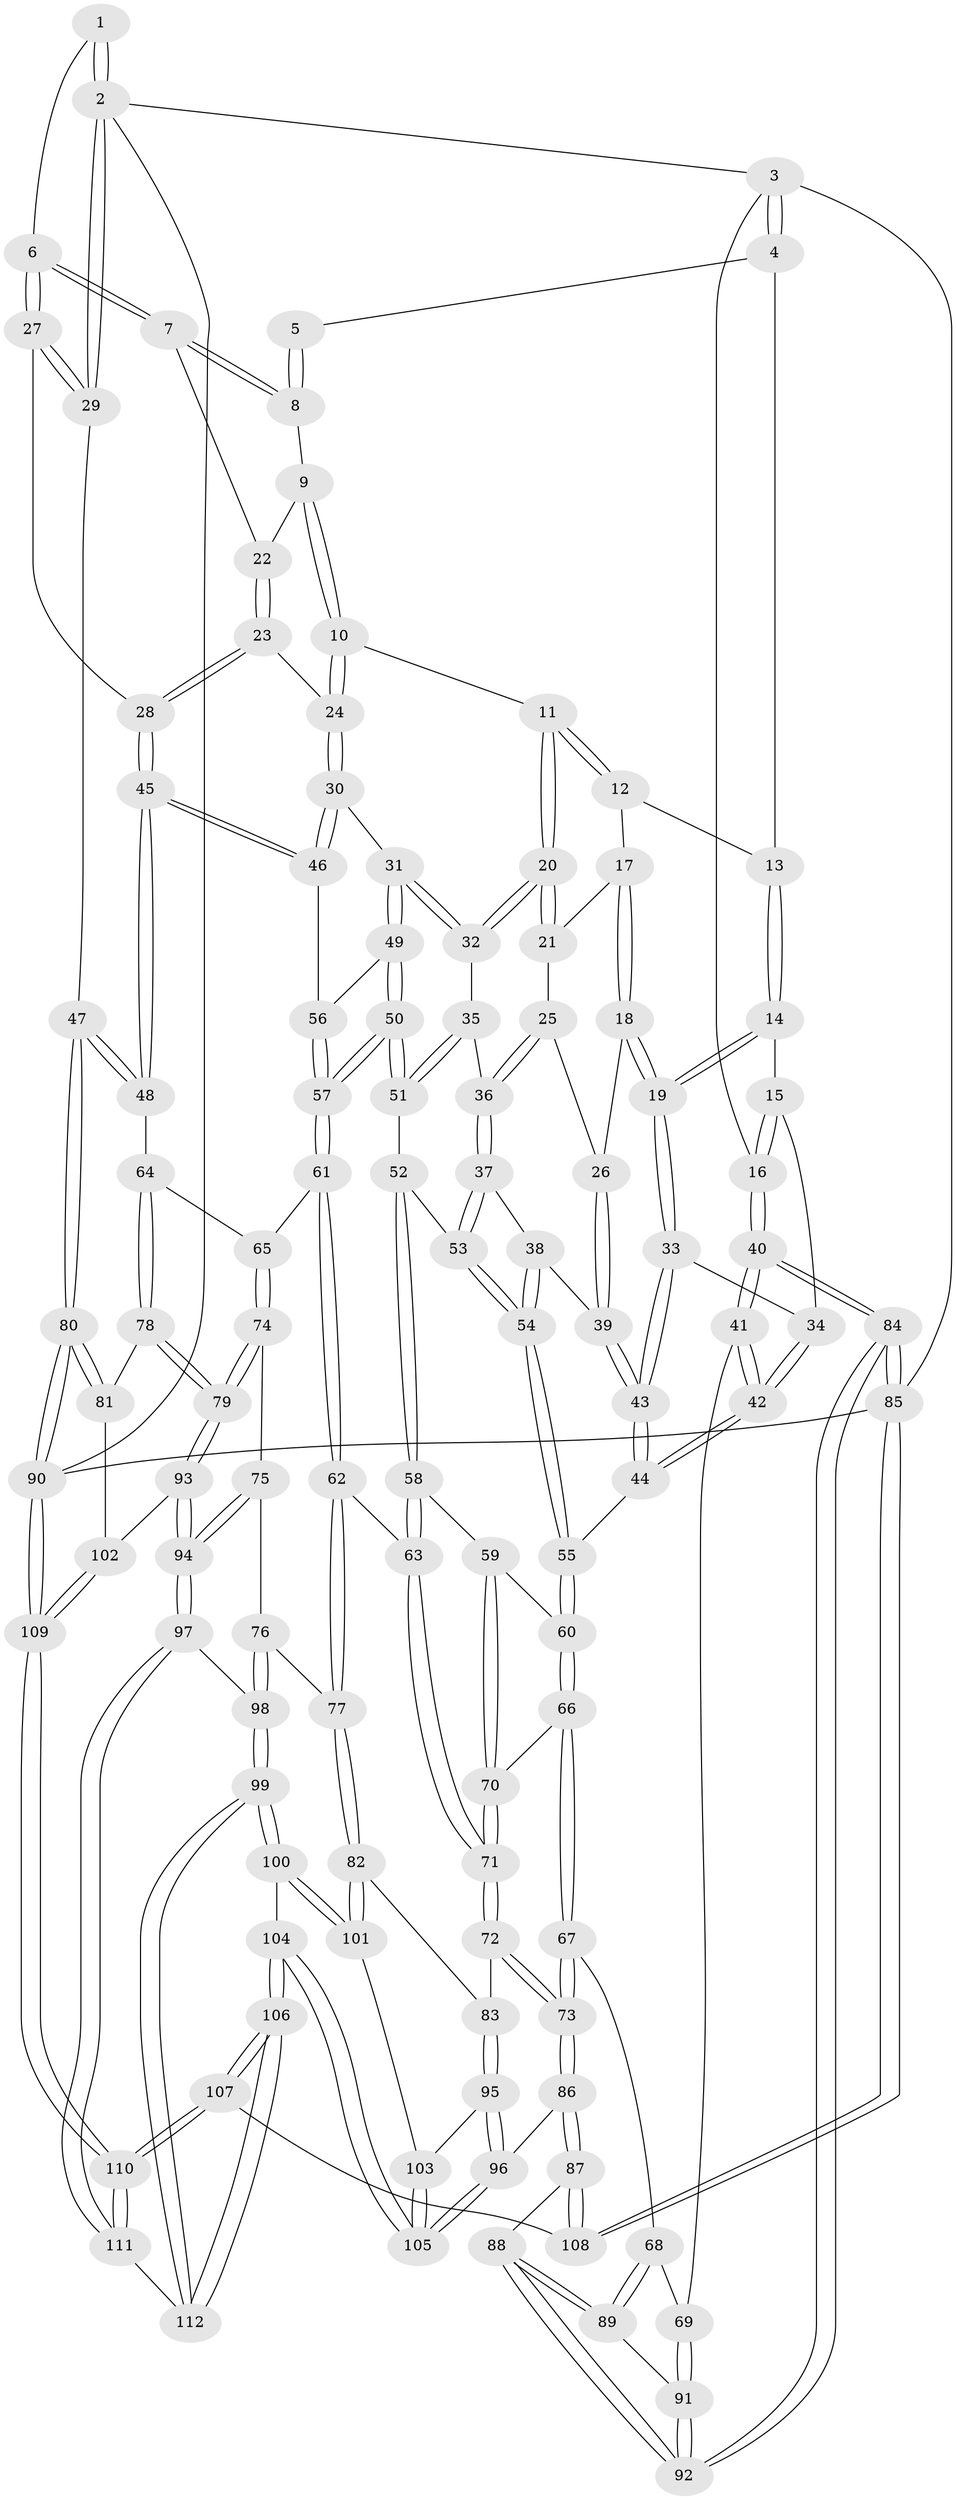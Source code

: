 // coarse degree distribution, {4: 0.4264705882352941, 5: 0.36764705882352944, 2: 0.014705882352941176, 3: 0.08823529411764706, 6: 0.08823529411764706, 7: 0.014705882352941176}
// Generated by graph-tools (version 1.1) at 2025/24/03/03/25 07:24:31]
// undirected, 112 vertices, 277 edges
graph export_dot {
graph [start="1"]
  node [color=gray90,style=filled];
  1 [pos="+0.7290499742220636+0"];
  2 [pos="+1+0"];
  3 [pos="+0+0"];
  4 [pos="+0.2307655661710383+0"];
  5 [pos="+0.6565677717469598+0"];
  6 [pos="+0.8438484695648855+0.14119367521287976"];
  7 [pos="+0.8407584801454696+0.14190247431884795"];
  8 [pos="+0.5848884686368859+0.12322604170526343"];
  9 [pos="+0.5830113805304425+0.12646557351781446"];
  10 [pos="+0.5713287793514896+0.13810594933848214"];
  11 [pos="+0.5361811939749361+0.15848639700415407"];
  12 [pos="+0.3617986463175124+0.05650834979088409"];
  13 [pos="+0.23186326883082534+0"];
  14 [pos="+0.19065497028707426+0.1948439795022012"];
  15 [pos="+0.06501056212027487+0.18917789308572264"];
  16 [pos="+0+0"];
  17 [pos="+0.3514831544032044+0.10150024429107808"];
  18 [pos="+0.26825463046815645+0.23804972172765934"];
  19 [pos="+0.2327741310055421+0.25164042129716785"];
  20 [pos="+0.5244413681894776+0.18321707908076257"];
  21 [pos="+0.39173863825778554+0.21600325758177924"];
  22 [pos="+0.7131912171303075+0.21641335633185513"];
  23 [pos="+0.7039198691106643+0.2950238378112791"];
  24 [pos="+0.6785065871472739+0.3063447801037477"];
  25 [pos="+0.3664210028367949+0.24295977870747484"];
  26 [pos="+0.33411656328372846+0.24501296394637326"];
  27 [pos="+0.8531551817445238+0.14857375808889836"];
  28 [pos="+0.8093844157672755+0.31271734649936056"];
  29 [pos="+1+0.18597896202434758"];
  30 [pos="+0.6707574362112014+0.3159280266265446"];
  31 [pos="+0.6395952097707228+0.34746100618939285"];
  32 [pos="+0.5155339372770813+0.29761642255959714"];
  33 [pos="+0.2312244111065258+0.25921140929850306"];
  34 [pos="+0.06119253488691933+0.27251801746024257"];
  35 [pos="+0.5045433216803663+0.3091980498363402"];
  36 [pos="+0.4367361657300846+0.3361419270553613"];
  37 [pos="+0.43333833868488686+0.3402109468538822"];
  38 [pos="+0.3816677161661299+0.36423690418612753"];
  39 [pos="+0.3650067206854743+0.35883852981688713"];
  40 [pos="+0+0.5485823639454113"];
  41 [pos="+0+0.5381930865481411"];
  42 [pos="+0.009564515984258478+0.5209739372206047"];
  43 [pos="+0.2205890299789833+0.339642701032294"];
  44 [pos="+0.14866242572483257+0.4616816067823255"];
  45 [pos="+0.886296717409564+0.4650718039382138"];
  46 [pos="+0.8142313611294608+0.4538160051626467"];
  47 [pos="+1+0.4840387410681659"];
  48 [pos="+0.9416048938588218+0.5095668380823013"];
  49 [pos="+0.6420920927287562+0.3770353677170501"];
  50 [pos="+0.5842291375711889+0.4768017422247494"];
  51 [pos="+0.5411346374596815+0.46559385729985914"];
  52 [pos="+0.5140507123940059+0.4730188121482689"];
  53 [pos="+0.45817676469134855+0.4468991285050422"];
  54 [pos="+0.35627512486902774+0.48513096736339123"];
  55 [pos="+0.32842724052749594+0.5204820845246093"];
  56 [pos="+0.754746163839504+0.4481834583783198"];
  57 [pos="+0.6132135654002657+0.5210203029113433"];
  58 [pos="+0.4411494912289746+0.5847170165970788"];
  59 [pos="+0.3464481833825824+0.5425073309344804"];
  60 [pos="+0.3401205490060917+0.538406768637522"];
  61 [pos="+0.6223577381180755+0.5746174531710355"];
  62 [pos="+0.5564093471164193+0.6632799666087092"];
  63 [pos="+0.4742214381899476+0.6334329725906294"];
  64 [pos="+0.8909955035370833+0.564834061290406"];
  65 [pos="+0.811360355689322+0.6112730550685583"];
  66 [pos="+0.28801031064450516+0.6603577922749242"];
  67 [pos="+0.2342403999206278+0.6933577622876272"];
  68 [pos="+0.15355253592021492+0.6737991298164863"];
  69 [pos="+0.059704994830158536+0.6118084881672513"];
  70 [pos="+0.36364869751902096+0.6958147102218932"];
  71 [pos="+0.38580807612869683+0.7177178573061717"];
  72 [pos="+0.38501785567862007+0.7223565597614181"];
  73 [pos="+0.3199058923857681+0.8171321994424718"];
  74 [pos="+0.7544057171259849+0.7173608750300217"];
  75 [pos="+0.7187493797246758+0.7367773300398645"];
  76 [pos="+0.6786419247070875+0.7501484147212903"];
  77 [pos="+0.5774731558095855+0.7295446537396835"];
  78 [pos="+0.8954360930167206+0.6538263385953367"];
  79 [pos="+0.8322989520212811+0.822164266361243"];
  80 [pos="+1+0.8418695355706027"];
  81 [pos="+0.9220246930175579+0.7945012515079979"];
  82 [pos="+0.5676986053400094+0.7478757153376068"];
  83 [pos="+0.472396920628797+0.7778634661089747"];
  84 [pos="+0+1"];
  85 [pos="+0+1"];
  86 [pos="+0.3197272528279957+0.821368333269251"];
  87 [pos="+0.2734650012207199+0.8768015245240585"];
  88 [pos="+0.264916124400477+0.8734868669856282"];
  89 [pos="+0.19047213313893005+0.827837991621975"];
  90 [pos="+1+1"];
  91 [pos="+0.11305349492927061+0.8416808984018247"];
  92 [pos="+0.05156468609813276+0.92151788383932"];
  93 [pos="+0.8415790943651924+0.8422429278505886"];
  94 [pos="+0.7669718740826821+0.8796943838427149"];
  95 [pos="+0.43182598338558714+0.8367162239226179"];
  96 [pos="+0.4192782827613726+0.8517631380155232"];
  97 [pos="+0.74820432064102+0.895150726446525"];
  98 [pos="+0.6953567233401122+0.8968226432927504"];
  99 [pos="+0.6103665712054839+0.9540659636653578"];
  100 [pos="+0.5678042245869952+0.8240748245056086"];
  101 [pos="+0.5657441489817105+0.7939827071879484"];
  102 [pos="+0.8553248160873923+0.8467568657636846"];
  103 [pos="+0.4997367471667461+0.8282409258748139"];
  104 [pos="+0.4464108047175524+0.888113047516609"];
  105 [pos="+0.4455473249308305+0.8867544357624524"];
  106 [pos="+0.5162300295558355+1"];
  107 [pos="+0.4996883926424349+1"];
  108 [pos="+0.2811591772434942+1"];
  109 [pos="+1+1"];
  110 [pos="+1+1"];
  111 [pos="+0.8004572235509503+0.9916023878388665"];
  112 [pos="+0.6059351560476713+0.964578300376675"];
  1 -- 2;
  1 -- 2;
  1 -- 6;
  2 -- 3;
  2 -- 29;
  2 -- 29;
  2 -- 90;
  3 -- 4;
  3 -- 4;
  3 -- 16;
  3 -- 85;
  4 -- 5;
  4 -- 13;
  5 -- 8;
  5 -- 8;
  6 -- 7;
  6 -- 7;
  6 -- 27;
  6 -- 27;
  7 -- 8;
  7 -- 8;
  7 -- 22;
  8 -- 9;
  9 -- 10;
  9 -- 10;
  9 -- 22;
  10 -- 11;
  10 -- 24;
  10 -- 24;
  11 -- 12;
  11 -- 12;
  11 -- 20;
  11 -- 20;
  12 -- 13;
  12 -- 17;
  13 -- 14;
  13 -- 14;
  14 -- 15;
  14 -- 19;
  14 -- 19;
  15 -- 16;
  15 -- 16;
  15 -- 34;
  16 -- 40;
  16 -- 40;
  17 -- 18;
  17 -- 18;
  17 -- 21;
  18 -- 19;
  18 -- 19;
  18 -- 26;
  19 -- 33;
  19 -- 33;
  20 -- 21;
  20 -- 21;
  20 -- 32;
  20 -- 32;
  21 -- 25;
  22 -- 23;
  22 -- 23;
  23 -- 24;
  23 -- 28;
  23 -- 28;
  24 -- 30;
  24 -- 30;
  25 -- 26;
  25 -- 36;
  25 -- 36;
  26 -- 39;
  26 -- 39;
  27 -- 28;
  27 -- 29;
  27 -- 29;
  28 -- 45;
  28 -- 45;
  29 -- 47;
  30 -- 31;
  30 -- 46;
  30 -- 46;
  31 -- 32;
  31 -- 32;
  31 -- 49;
  31 -- 49;
  32 -- 35;
  33 -- 34;
  33 -- 43;
  33 -- 43;
  34 -- 42;
  34 -- 42;
  35 -- 36;
  35 -- 51;
  35 -- 51;
  36 -- 37;
  36 -- 37;
  37 -- 38;
  37 -- 53;
  37 -- 53;
  38 -- 39;
  38 -- 54;
  38 -- 54;
  39 -- 43;
  39 -- 43;
  40 -- 41;
  40 -- 41;
  40 -- 84;
  40 -- 84;
  41 -- 42;
  41 -- 42;
  41 -- 69;
  42 -- 44;
  42 -- 44;
  43 -- 44;
  43 -- 44;
  44 -- 55;
  45 -- 46;
  45 -- 46;
  45 -- 48;
  45 -- 48;
  46 -- 56;
  47 -- 48;
  47 -- 48;
  47 -- 80;
  47 -- 80;
  48 -- 64;
  49 -- 50;
  49 -- 50;
  49 -- 56;
  50 -- 51;
  50 -- 51;
  50 -- 57;
  50 -- 57;
  51 -- 52;
  52 -- 53;
  52 -- 58;
  52 -- 58;
  53 -- 54;
  53 -- 54;
  54 -- 55;
  54 -- 55;
  55 -- 60;
  55 -- 60;
  56 -- 57;
  56 -- 57;
  57 -- 61;
  57 -- 61;
  58 -- 59;
  58 -- 63;
  58 -- 63;
  59 -- 60;
  59 -- 70;
  59 -- 70;
  60 -- 66;
  60 -- 66;
  61 -- 62;
  61 -- 62;
  61 -- 65;
  62 -- 63;
  62 -- 77;
  62 -- 77;
  63 -- 71;
  63 -- 71;
  64 -- 65;
  64 -- 78;
  64 -- 78;
  65 -- 74;
  65 -- 74;
  66 -- 67;
  66 -- 67;
  66 -- 70;
  67 -- 68;
  67 -- 73;
  67 -- 73;
  68 -- 69;
  68 -- 89;
  68 -- 89;
  69 -- 91;
  69 -- 91;
  70 -- 71;
  70 -- 71;
  71 -- 72;
  71 -- 72;
  72 -- 73;
  72 -- 73;
  72 -- 83;
  73 -- 86;
  73 -- 86;
  74 -- 75;
  74 -- 79;
  74 -- 79;
  75 -- 76;
  75 -- 94;
  75 -- 94;
  76 -- 77;
  76 -- 98;
  76 -- 98;
  77 -- 82;
  77 -- 82;
  78 -- 79;
  78 -- 79;
  78 -- 81;
  79 -- 93;
  79 -- 93;
  80 -- 81;
  80 -- 81;
  80 -- 90;
  80 -- 90;
  81 -- 102;
  82 -- 83;
  82 -- 101;
  82 -- 101;
  83 -- 95;
  83 -- 95;
  84 -- 85;
  84 -- 85;
  84 -- 92;
  84 -- 92;
  85 -- 108;
  85 -- 108;
  85 -- 90;
  86 -- 87;
  86 -- 87;
  86 -- 96;
  87 -- 88;
  87 -- 108;
  87 -- 108;
  88 -- 89;
  88 -- 89;
  88 -- 92;
  88 -- 92;
  89 -- 91;
  90 -- 109;
  90 -- 109;
  91 -- 92;
  91 -- 92;
  93 -- 94;
  93 -- 94;
  93 -- 102;
  94 -- 97;
  94 -- 97;
  95 -- 96;
  95 -- 96;
  95 -- 103;
  96 -- 105;
  96 -- 105;
  97 -- 98;
  97 -- 111;
  97 -- 111;
  98 -- 99;
  98 -- 99;
  99 -- 100;
  99 -- 100;
  99 -- 112;
  99 -- 112;
  100 -- 101;
  100 -- 101;
  100 -- 104;
  101 -- 103;
  102 -- 109;
  102 -- 109;
  103 -- 105;
  103 -- 105;
  104 -- 105;
  104 -- 105;
  104 -- 106;
  104 -- 106;
  106 -- 107;
  106 -- 107;
  106 -- 112;
  106 -- 112;
  107 -- 108;
  107 -- 110;
  107 -- 110;
  109 -- 110;
  109 -- 110;
  110 -- 111;
  110 -- 111;
  111 -- 112;
}
